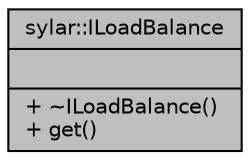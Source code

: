 digraph "sylar::ILoadBalance"
{
 // LATEX_PDF_SIZE
  edge [fontname="Helvetica",fontsize="10",labelfontname="Helvetica",labelfontsize="10"];
  node [fontname="Helvetica",fontsize="10",shape=record];
  Node1 [label="{sylar::ILoadBalance\n||+ ~ILoadBalance()\l+ get()\l}",height=0.2,width=0.4,color="black", fillcolor="grey75", style="filled", fontcolor="black",tooltip=" "];
}
